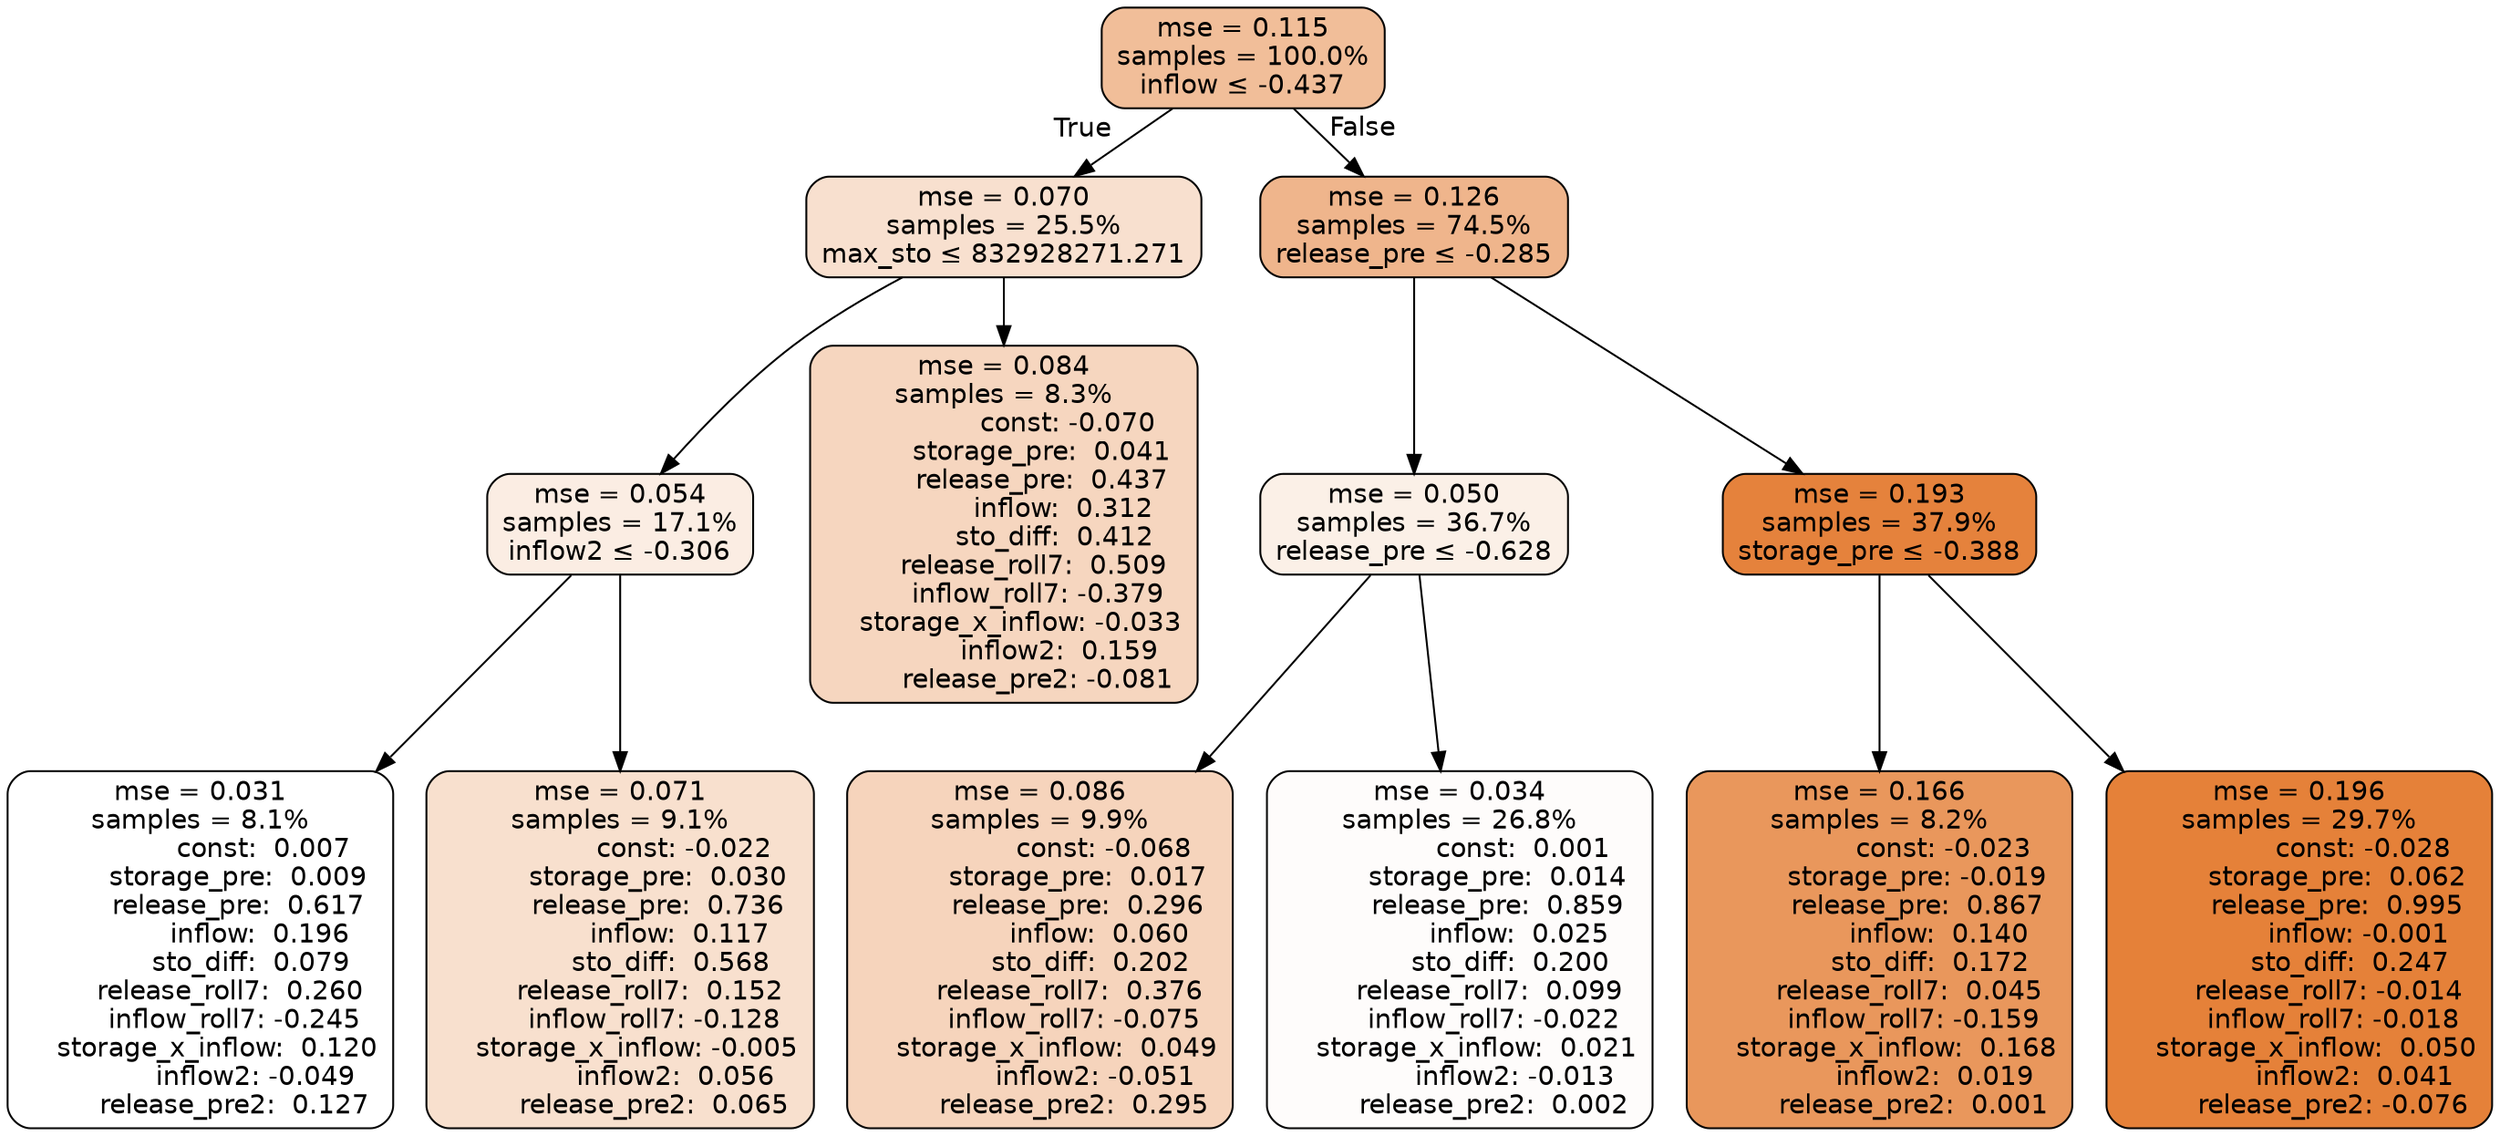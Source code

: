 digraph tree {
bgcolor="transparent"
node [shape=rectangle, style="filled, rounded", color="black", fontname=helvetica] ;
edge [fontname=helvetica] ;
	"0" [label="mse = 0.115
samples = 100.0%
inflow &le; -0.437", fillcolor="#f1be99"]
	"1" [label="mse = 0.070
samples = 25.5%
max_sto &le; 832928271.271", fillcolor="#f8e0cf"]
	"2" [label="mse = 0.054
samples = 17.1%
inflow2 &le; -0.306", fillcolor="#fbede3"]
	"3" [label="mse = 0.031
samples = 8.1%
               const:  0.007
         storage_pre:  0.009
         release_pre:  0.617
              inflow:  0.196
            sto_diff:  0.079
       release_roll7:  0.260
        inflow_roll7: -0.245
    storage_x_inflow:  0.120
             inflow2: -0.049
        release_pre2:  0.127", fillcolor="#ffffff"]
	"4" [label="mse = 0.071
samples = 9.1%
               const: -0.022
         storage_pre:  0.030
         release_pre:  0.736
              inflow:  0.117
            sto_diff:  0.568
       release_roll7:  0.152
        inflow_roll7: -0.128
    storage_x_inflow: -0.005
             inflow2:  0.056
        release_pre2:  0.065", fillcolor="#f8e0ce"]
	"5" [label="mse = 0.084
samples = 8.3%
               const: -0.070
         storage_pre:  0.041
         release_pre:  0.437
              inflow:  0.312
            sto_diff:  0.412
       release_roll7:  0.509
        inflow_roll7: -0.379
    storage_x_inflow: -0.033
             inflow2:  0.159
        release_pre2: -0.081", fillcolor="#f6d6bf"]
	"6" [label="mse = 0.126
samples = 74.5%
release_pre &le; -0.285", fillcolor="#efb58c"]
	"7" [label="mse = 0.050
samples = 36.7%
release_pre &le; -0.628", fillcolor="#fbf0e7"]
	"8" [label="mse = 0.086
samples = 9.9%
               const: -0.068
         storage_pre:  0.017
         release_pre:  0.296
              inflow:  0.060
            sto_diff:  0.202
       release_roll7:  0.376
        inflow_roll7: -0.075
    storage_x_inflow:  0.049
             inflow2: -0.051
        release_pre2:  0.295", fillcolor="#f6d4bc"]
	"9" [label="mse = 0.034
samples = 26.8%
               const:  0.001
         storage_pre:  0.014
         release_pre:  0.859
              inflow:  0.025
            sto_diff:  0.200
       release_roll7:  0.099
        inflow_roll7: -0.022
    storage_x_inflow:  0.021
             inflow2: -0.013
        release_pre2:  0.002", fillcolor="#fefcfb"]
	"10" [label="mse = 0.193
samples = 37.9%
storage_pre &le; -0.388", fillcolor="#e5823c"]
	"11" [label="mse = 0.166
samples = 8.2%
               const: -0.023
         storage_pre: -0.019
         release_pre:  0.867
              inflow:  0.140
            sto_diff:  0.172
       release_roll7:  0.045
        inflow_roll7: -0.159
    storage_x_inflow:  0.168
             inflow2:  0.019
        release_pre2:  0.001", fillcolor="#e9975c"]
	"12" [label="mse = 0.196
samples = 29.7%
               const: -0.028
         storage_pre:  0.062
         release_pre:  0.995
              inflow: -0.001
            sto_diff:  0.247
       release_roll7: -0.014
        inflow_roll7: -0.018
    storage_x_inflow:  0.050
             inflow2:  0.041
        release_pre2: -0.076", fillcolor="#e58139"]

	"0" -> "1" [labeldistance=2.5, labelangle=45, headlabel="True"]
	"1" -> "2"
	"2" -> "3"
	"2" -> "4"
	"1" -> "5"
	"0" -> "6" [labeldistance=2.5, labelangle=-45, headlabel="False"]
	"6" -> "7"
	"7" -> "8"
	"7" -> "9"
	"6" -> "10"
	"10" -> "11"
	"10" -> "12"
}
